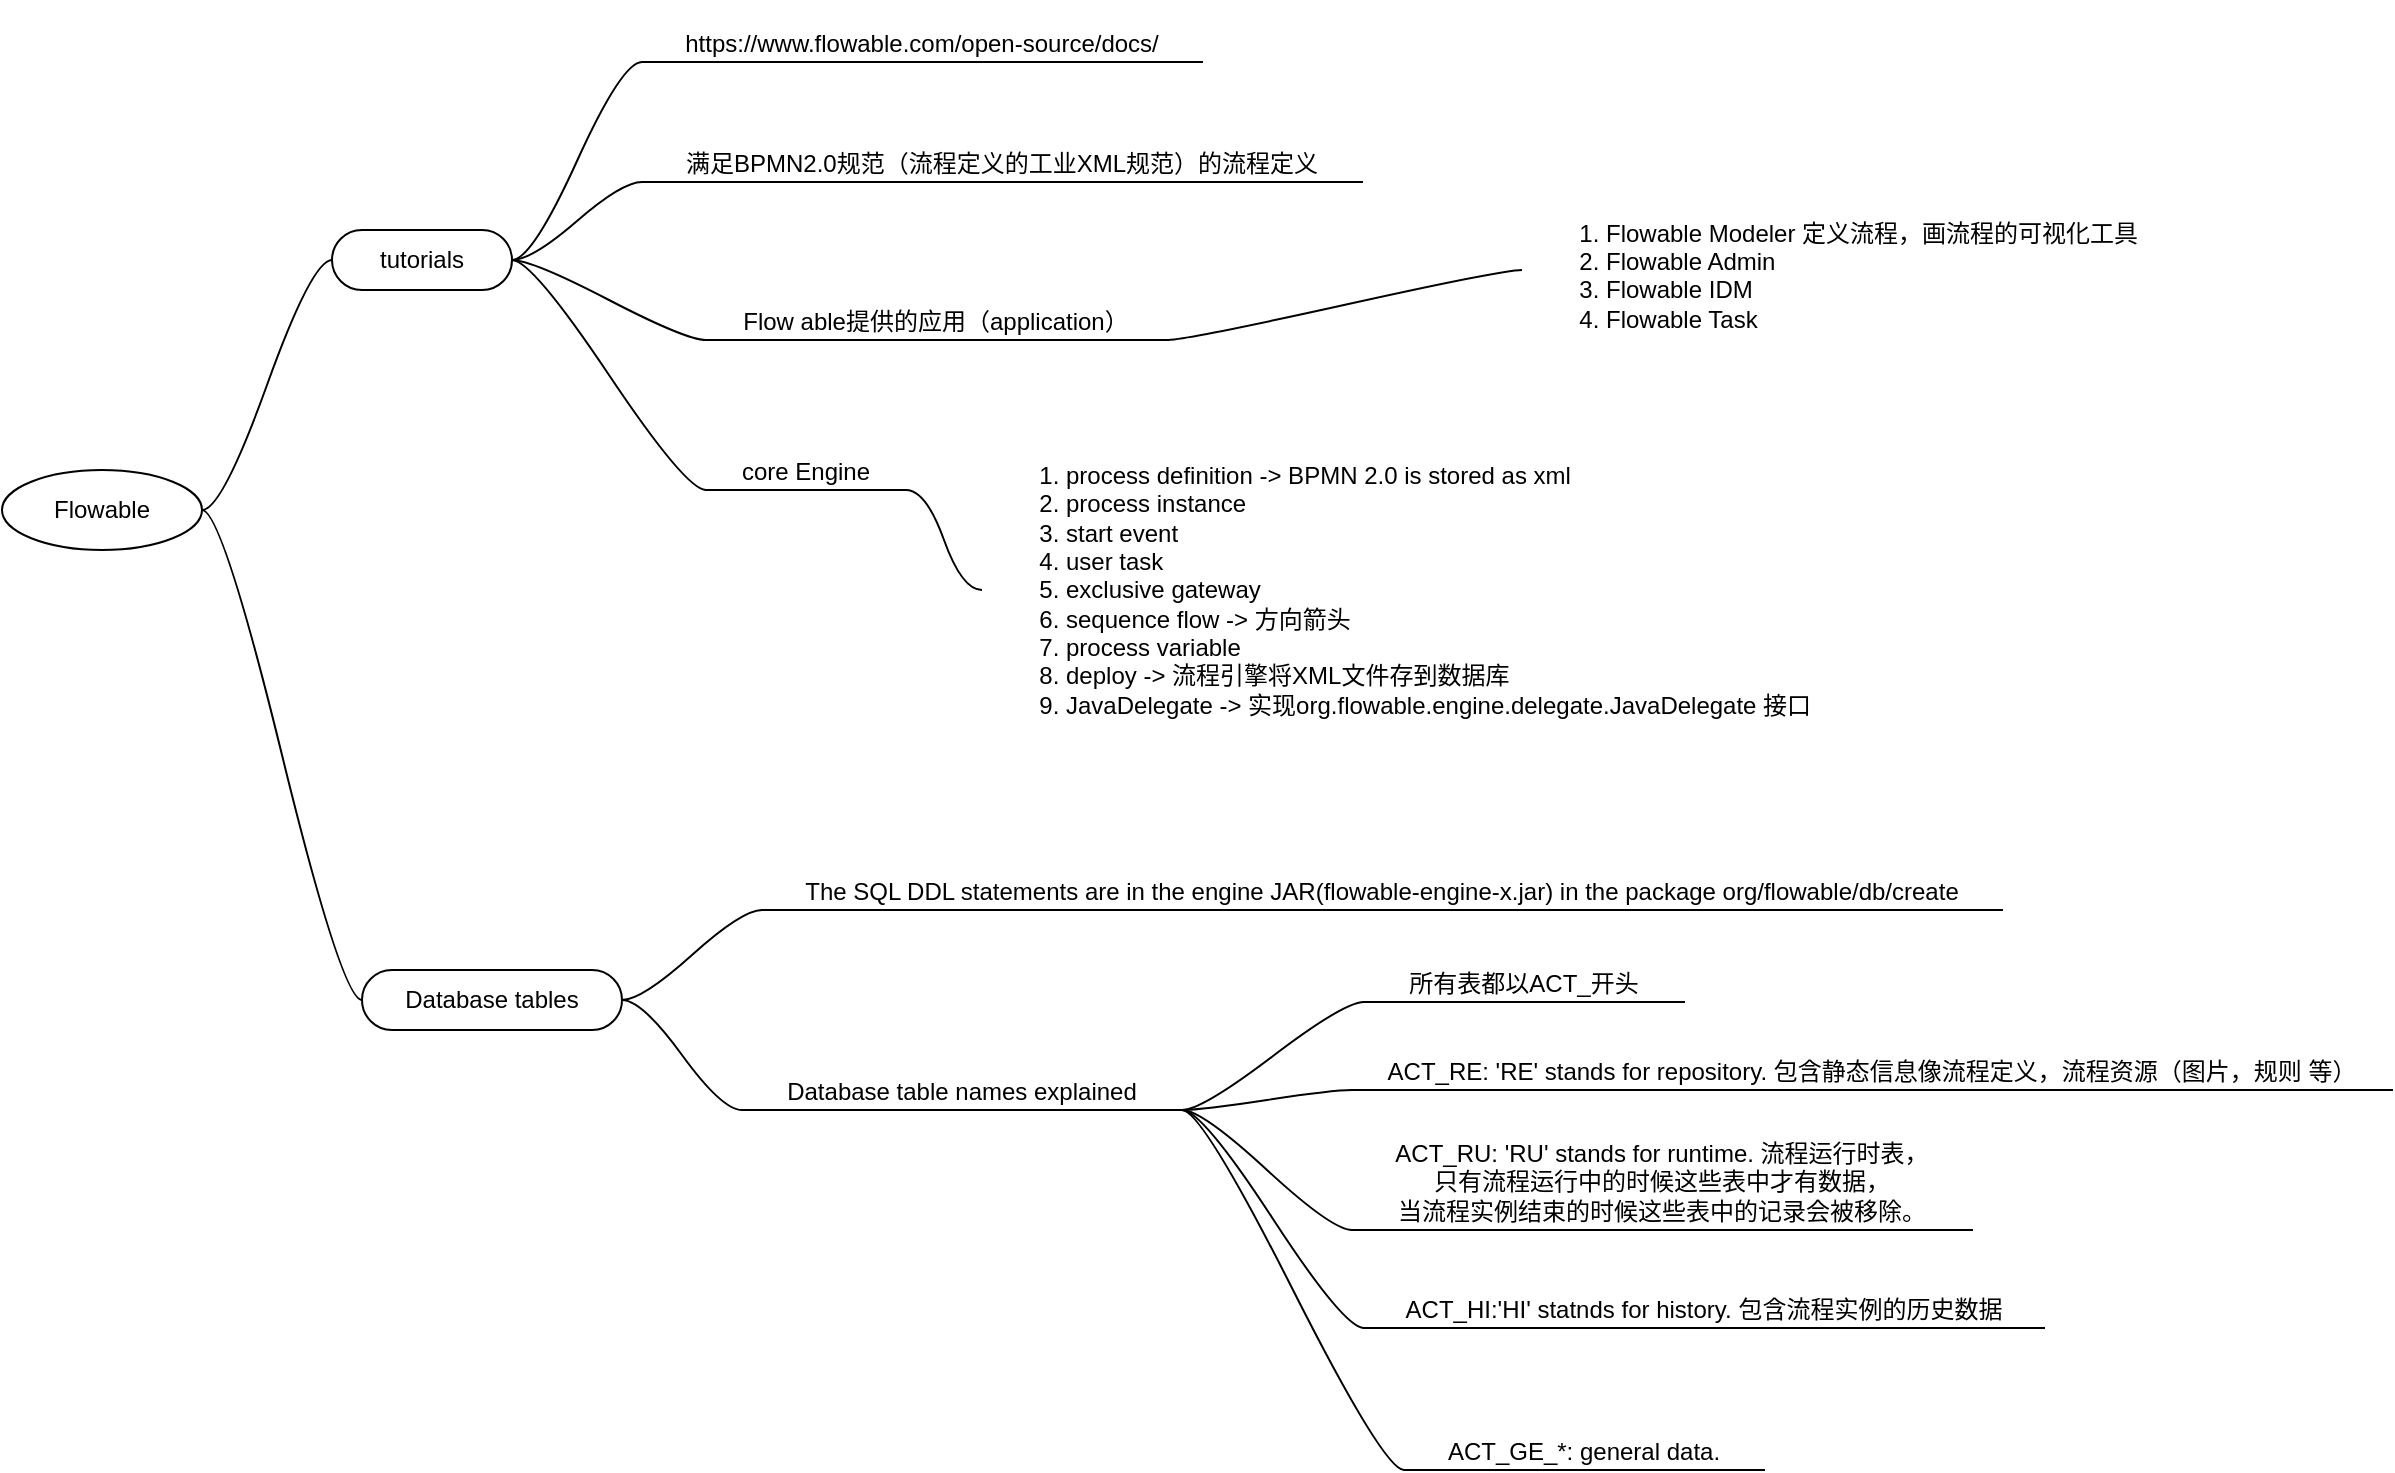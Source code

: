 <mxfile version="24.7.7">
  <diagram name="Page-1" id="H-f7h14BIOwiemI4o8dz">
    <mxGraphModel dx="1434" dy="780" grid="1" gridSize="10" guides="1" tooltips="1" connect="1" arrows="1" fold="1" page="1" pageScale="1" pageWidth="827" pageHeight="1169" math="0" shadow="0">
      <root>
        <mxCell id="0" />
        <mxCell id="1" parent="0" />
        <mxCell id="PwN2sx8WR1cE-K9NehGq-4" style="edgeStyle=entityRelationEdgeStyle;rounded=0;orthogonalLoop=1;jettySize=auto;html=1;startArrow=none;endArrow=none;segment=10;curved=1;sourcePerimeterSpacing=0;targetPerimeterSpacing=0;" edge="1" parent="1" source="PwN2sx8WR1cE-K9NehGq-1" target="PwN2sx8WR1cE-K9NehGq-2">
          <mxGeometry relative="1" as="geometry" />
        </mxCell>
        <mxCell id="PwN2sx8WR1cE-K9NehGq-1" value="Flowable" style="ellipse;whiteSpace=wrap;html=1;align=center;newEdgeStyle={&quot;edgeStyle&quot;:&quot;entityRelationEdgeStyle&quot;,&quot;startArrow&quot;:&quot;none&quot;,&quot;endArrow&quot;:&quot;none&quot;,&quot;segment&quot;:10,&quot;curved&quot;:1,&quot;sourcePerimeterSpacing&quot;:0,&quot;targetPerimeterSpacing&quot;:0};treeFolding=1;treeMoving=1;" vertex="1" parent="1">
          <mxGeometry x="360" y="380" width="100" height="40" as="geometry" />
        </mxCell>
        <mxCell id="PwN2sx8WR1cE-K9NehGq-8" value="" style="edgeStyle=entityRelationEdgeStyle;rounded=0;orthogonalLoop=1;jettySize=auto;html=1;startArrow=none;endArrow=none;segment=10;curved=1;sourcePerimeterSpacing=0;targetPerimeterSpacing=0;exitX=1;exitY=0.5;exitDx=0;exitDy=0;" edge="1" parent="1" source="PwN2sx8WR1cE-K9NehGq-1" target="PwN2sx8WR1cE-K9NehGq-7">
          <mxGeometry relative="1" as="geometry">
            <Array as="points">
              <mxPoint x="460" y="400" />
            </Array>
          </mxGeometry>
        </mxCell>
        <mxCell id="PwN2sx8WR1cE-K9NehGq-2" value="tutorials" style="whiteSpace=wrap;html=1;rounded=1;arcSize=50;align=center;verticalAlign=middle;strokeWidth=1;autosize=1;spacing=4;treeFolding=1;treeMoving=1;newEdgeStyle={&quot;edgeStyle&quot;:&quot;entityRelationEdgeStyle&quot;,&quot;startArrow&quot;:&quot;none&quot;,&quot;endArrow&quot;:&quot;none&quot;,&quot;segment&quot;:10,&quot;curved&quot;:1,&quot;sourcePerimeterSpacing&quot;:0,&quot;targetPerimeterSpacing&quot;:0};" vertex="1" parent="1">
          <mxGeometry x="525" y="260" width="90" height="30" as="geometry" />
        </mxCell>
        <mxCell id="PwN2sx8WR1cE-K9NehGq-10" value="" style="edgeStyle=entityRelationEdgeStyle;rounded=0;orthogonalLoop=1;jettySize=auto;html=1;startArrow=none;endArrow=none;segment=10;curved=1;sourcePerimeterSpacing=0;targetPerimeterSpacing=0;" edge="1" parent="1" source="PwN2sx8WR1cE-K9NehGq-2" target="PwN2sx8WR1cE-K9NehGq-9">
          <mxGeometry relative="1" as="geometry">
            <Array as="points">
              <mxPoint x="600" y="270" />
              <mxPoint x="610" y="280" />
            </Array>
          </mxGeometry>
        </mxCell>
        <mxCell id="PwN2sx8WR1cE-K9NehGq-5" value="https://www.flowable.com/open-source/docs/" style="whiteSpace=wrap;html=1;shape=partialRectangle;top=0;left=0;bottom=1;right=0;points=[[0,1],[1,1]];fillColor=none;align=center;verticalAlign=bottom;routingCenterY=0.5;snapToPoint=1;recursiveResize=0;autosize=1;treeFolding=1;treeMoving=1;newEdgeStyle={&quot;edgeStyle&quot;:&quot;entityRelationEdgeStyle&quot;,&quot;startArrow&quot;:&quot;none&quot;,&quot;endArrow&quot;:&quot;none&quot;,&quot;segment&quot;:10,&quot;curved&quot;:1,&quot;sourcePerimeterSpacing&quot;:0,&quot;targetPerimeterSpacing&quot;:0};" vertex="1" parent="1">
          <mxGeometry x="680" y="146" width="280" height="30" as="geometry" />
        </mxCell>
        <mxCell id="PwN2sx8WR1cE-K9NehGq-6" value="" style="edgeStyle=entityRelationEdgeStyle;startArrow=none;endArrow=none;segment=10;curved=1;sourcePerimeterSpacing=0;targetPerimeterSpacing=0;rounded=0;exitX=1;exitY=0.5;exitDx=0;exitDy=0;" edge="1" target="PwN2sx8WR1cE-K9NehGq-5" parent="1" source="PwN2sx8WR1cE-K9NehGq-2">
          <mxGeometry relative="1" as="geometry">
            <mxPoint x="640" y="250" as="sourcePoint" />
          </mxGeometry>
        </mxCell>
        <mxCell id="PwN2sx8WR1cE-K9NehGq-24" style="edgeStyle=entityRelationEdgeStyle;rounded=0;orthogonalLoop=1;jettySize=auto;html=1;startArrow=none;endArrow=none;segment=10;curved=1;sourcePerimeterSpacing=0;targetPerimeterSpacing=0;" edge="1" parent="1" source="PwN2sx8WR1cE-K9NehGq-7" target="PwN2sx8WR1cE-K9NehGq-22">
          <mxGeometry relative="1" as="geometry" />
        </mxCell>
        <mxCell id="PwN2sx8WR1cE-K9NehGq-7" value="Database tables" style="whiteSpace=wrap;html=1;rounded=1;arcSize=50;align=center;verticalAlign=middle;strokeWidth=1;autosize=1;spacing=4;treeFolding=1;treeMoving=1;newEdgeStyle={&quot;edgeStyle&quot;:&quot;entityRelationEdgeStyle&quot;,&quot;startArrow&quot;:&quot;none&quot;,&quot;endArrow&quot;:&quot;none&quot;,&quot;segment&quot;:10,&quot;curved&quot;:1,&quot;sourcePerimeterSpacing&quot;:0,&quot;targetPerimeterSpacing&quot;:0};" vertex="1" parent="1">
          <mxGeometry x="540" y="630" width="130" height="30" as="geometry" />
        </mxCell>
        <mxCell id="PwN2sx8WR1cE-K9NehGq-12" value="" style="edgeStyle=entityRelationEdgeStyle;rounded=0;orthogonalLoop=1;jettySize=auto;html=1;startArrow=none;endArrow=none;segment=10;curved=1;sourcePerimeterSpacing=0;targetPerimeterSpacing=0;" edge="1" parent="1" source="PwN2sx8WR1cE-K9NehGq-2" target="PwN2sx8WR1cE-K9NehGq-11">
          <mxGeometry relative="1" as="geometry" />
        </mxCell>
        <mxCell id="PwN2sx8WR1cE-K9NehGq-9" value="满足BPMN2.0规范（流程定义的工业XML规范）的流程定义" style="whiteSpace=wrap;html=1;shape=partialRectangle;top=0;left=0;bottom=1;right=0;points=[[0,1],[1,1]];fillColor=none;align=center;verticalAlign=bottom;routingCenterY=0.5;snapToPoint=1;recursiveResize=0;autosize=1;treeFolding=1;treeMoving=1;newEdgeStyle={&quot;edgeStyle&quot;:&quot;entityRelationEdgeStyle&quot;,&quot;startArrow&quot;:&quot;none&quot;,&quot;endArrow&quot;:&quot;none&quot;,&quot;segment&quot;:10,&quot;curved&quot;:1,&quot;sourcePerimeterSpacing&quot;:0,&quot;targetPerimeterSpacing&quot;:0};" vertex="1" parent="1">
          <mxGeometry x="680" y="206" width="360" height="30" as="geometry" />
        </mxCell>
        <mxCell id="PwN2sx8WR1cE-K9NehGq-15" style="edgeStyle=entityRelationEdgeStyle;rounded=0;orthogonalLoop=1;jettySize=auto;html=1;startArrow=none;endArrow=none;segment=10;curved=1;sourcePerimeterSpacing=0;targetPerimeterSpacing=0;" edge="1" parent="1" source="PwN2sx8WR1cE-K9NehGq-11" target="PwN2sx8WR1cE-K9NehGq-14">
          <mxGeometry relative="1" as="geometry" />
        </mxCell>
        <mxCell id="PwN2sx8WR1cE-K9NehGq-17" value="" style="edgeStyle=entityRelationEdgeStyle;rounded=0;orthogonalLoop=1;jettySize=auto;html=1;startArrow=none;endArrow=none;segment=10;curved=1;sourcePerimeterSpacing=0;targetPerimeterSpacing=0;exitX=1;exitY=0.5;exitDx=0;exitDy=0;" edge="1" parent="1" source="PwN2sx8WR1cE-K9NehGq-2" target="PwN2sx8WR1cE-K9NehGq-16">
          <mxGeometry relative="1" as="geometry">
            <Array as="points">
              <mxPoint x="660" y="324" />
              <mxPoint x="630" y="280" />
            </Array>
          </mxGeometry>
        </mxCell>
        <mxCell id="PwN2sx8WR1cE-K9NehGq-11" value="Flow able提供的应用（application）" style="whiteSpace=wrap;html=1;shape=partialRectangle;top=0;left=0;bottom=1;right=0;points=[[0,1],[1,1]];fillColor=none;align=center;verticalAlign=bottom;routingCenterY=0.5;snapToPoint=1;recursiveResize=0;autosize=1;treeFolding=1;treeMoving=1;newEdgeStyle={&quot;edgeStyle&quot;:&quot;entityRelationEdgeStyle&quot;,&quot;startArrow&quot;:&quot;none&quot;,&quot;endArrow&quot;:&quot;none&quot;,&quot;segment&quot;:10,&quot;curved&quot;:1,&quot;sourcePerimeterSpacing&quot;:0,&quot;targetPerimeterSpacing&quot;:0};" vertex="1" parent="1">
          <mxGeometry x="712" y="285" width="230" height="30" as="geometry" />
        </mxCell>
        <mxCell id="PwN2sx8WR1cE-K9NehGq-14" value="&lt;ol&gt;&lt;li&gt;Flowable Modeler 定义流程，画流程的可视化工具&lt;/li&gt;&lt;li&gt;Flowable Admin&lt;/li&gt;&lt;li&gt;Flowable IDM&lt;/li&gt;&lt;li&gt;Flowable Task&lt;/li&gt;&lt;/ol&gt;" style="text;strokeColor=none;fillColor=none;html=1;whiteSpace=wrap;verticalAlign=middle;overflow=hidden;" vertex="1" parent="1">
          <mxGeometry x="1120" y="240" width="320" height="80" as="geometry" />
        </mxCell>
        <mxCell id="PwN2sx8WR1cE-K9NehGq-21" style="edgeStyle=entityRelationEdgeStyle;rounded=0;orthogonalLoop=1;jettySize=auto;html=1;startArrow=none;endArrow=none;segment=10;curved=1;sourcePerimeterSpacing=0;targetPerimeterSpacing=0;" edge="1" parent="1" source="PwN2sx8WR1cE-K9NehGq-16" target="PwN2sx8WR1cE-K9NehGq-20">
          <mxGeometry relative="1" as="geometry" />
        </mxCell>
        <mxCell id="PwN2sx8WR1cE-K9NehGq-16" value="core Engine" style="whiteSpace=wrap;html=1;shape=partialRectangle;top=0;left=0;bottom=1;right=0;points=[[0,1],[1,1]];fillColor=none;align=center;verticalAlign=bottom;routingCenterY=0.5;snapToPoint=1;recursiveResize=0;autosize=1;treeFolding=1;treeMoving=1;newEdgeStyle={&quot;edgeStyle&quot;:&quot;entityRelationEdgeStyle&quot;,&quot;startArrow&quot;:&quot;none&quot;,&quot;endArrow&quot;:&quot;none&quot;,&quot;segment&quot;:10,&quot;curved&quot;:1,&quot;sourcePerimeterSpacing&quot;:0,&quot;targetPerimeterSpacing&quot;:0};" vertex="1" parent="1">
          <mxGeometry x="712" y="360" width="100" height="30" as="geometry" />
        </mxCell>
        <mxCell id="PwN2sx8WR1cE-K9NehGq-20" value="&lt;ol&gt;&lt;li&gt;process definition -&amp;gt; BPMN 2.0 is stored as xml&lt;/li&gt;&lt;li&gt;process instance&lt;/li&gt;&lt;li&gt;start event&lt;/li&gt;&lt;li&gt;user task&lt;/li&gt;&lt;li&gt;exclusive gateway&lt;/li&gt;&lt;li&gt;sequence flow -&amp;gt; 方向箭头&lt;/li&gt;&lt;li&gt;process variable&lt;/li&gt;&lt;li&gt;deploy -&amp;gt; 流程引擎将XML文件存到数据库&lt;/li&gt;&lt;li&gt;JavaDelegate -&amp;gt; 实现org.flowable.engine.delegate.JavaDelegate 接口&lt;/li&gt;&lt;/ol&gt;" style="text;strokeColor=none;fillColor=none;html=1;whiteSpace=wrap;verticalAlign=middle;overflow=hidden;" vertex="1" parent="1">
          <mxGeometry x="850" y="360" width="430" height="160" as="geometry" />
        </mxCell>
        <mxCell id="PwN2sx8WR1cE-K9NehGq-26" value="" style="edgeStyle=entityRelationEdgeStyle;rounded=0;orthogonalLoop=1;jettySize=auto;html=1;startArrow=none;endArrow=none;segment=10;curved=1;sourcePerimeterSpacing=0;targetPerimeterSpacing=0;" edge="1" parent="1" source="PwN2sx8WR1cE-K9NehGq-7" target="PwN2sx8WR1cE-K9NehGq-25">
          <mxGeometry relative="1" as="geometry" />
        </mxCell>
        <mxCell id="PwN2sx8WR1cE-K9NehGq-22" value="The SQL DDL statements are in the engine JAR(flowable-engine-x.jar) in the package org/flowable/db/create" style="whiteSpace=wrap;html=1;shape=partialRectangle;top=0;left=0;bottom=1;right=0;points=[[0,1],[1,1]];fillColor=none;align=center;verticalAlign=bottom;routingCenterY=0.5;snapToPoint=1;recursiveResize=0;autosize=1;treeFolding=1;treeMoving=1;newEdgeStyle={&quot;edgeStyle&quot;:&quot;entityRelationEdgeStyle&quot;,&quot;startArrow&quot;:&quot;none&quot;,&quot;endArrow&quot;:&quot;none&quot;,&quot;segment&quot;:10,&quot;curved&quot;:1,&quot;sourcePerimeterSpacing&quot;:0,&quot;targetPerimeterSpacing&quot;:0};" vertex="1" parent="1">
          <mxGeometry x="740" y="570" width="620" height="30" as="geometry" />
        </mxCell>
        <mxCell id="PwN2sx8WR1cE-K9NehGq-28" value="" style="edgeStyle=entityRelationEdgeStyle;rounded=0;orthogonalLoop=1;jettySize=auto;html=1;startArrow=none;endArrow=none;segment=10;curved=1;sourcePerimeterSpacing=0;targetPerimeterSpacing=0;" edge="1" parent="1" source="PwN2sx8WR1cE-K9NehGq-25" target="PwN2sx8WR1cE-K9NehGq-27">
          <mxGeometry relative="1" as="geometry" />
        </mxCell>
        <mxCell id="PwN2sx8WR1cE-K9NehGq-30" value="" style="edgeStyle=entityRelationEdgeStyle;rounded=0;orthogonalLoop=1;jettySize=auto;html=1;startArrow=none;endArrow=none;segment=10;curved=1;sourcePerimeterSpacing=0;targetPerimeterSpacing=0;" edge="1" parent="1" source="PwN2sx8WR1cE-K9NehGq-25" target="PwN2sx8WR1cE-K9NehGq-29">
          <mxGeometry relative="1" as="geometry" />
        </mxCell>
        <mxCell id="PwN2sx8WR1cE-K9NehGq-32" value="" style="edgeStyle=entityRelationEdgeStyle;rounded=0;orthogonalLoop=1;jettySize=auto;html=1;startArrow=none;endArrow=none;segment=10;curved=1;sourcePerimeterSpacing=0;targetPerimeterSpacing=0;" edge="1" parent="1" source="PwN2sx8WR1cE-K9NehGq-25" target="PwN2sx8WR1cE-K9NehGq-31">
          <mxGeometry relative="1" as="geometry" />
        </mxCell>
        <mxCell id="PwN2sx8WR1cE-K9NehGq-36" value="" style="edgeStyle=entityRelationEdgeStyle;rounded=0;orthogonalLoop=1;jettySize=auto;html=1;startArrow=none;endArrow=none;segment=10;curved=1;sourcePerimeterSpacing=0;targetPerimeterSpacing=0;" edge="1" parent="1" source="PwN2sx8WR1cE-K9NehGq-25" target="PwN2sx8WR1cE-K9NehGq-35">
          <mxGeometry relative="1" as="geometry" />
        </mxCell>
        <mxCell id="PwN2sx8WR1cE-K9NehGq-25" value="Database table names explained" style="whiteSpace=wrap;html=1;shape=partialRectangle;top=0;left=0;bottom=1;right=0;points=[[0,1],[1,1]];fillColor=none;align=center;verticalAlign=bottom;routingCenterY=0.5;snapToPoint=1;recursiveResize=0;autosize=1;treeFolding=1;treeMoving=1;newEdgeStyle={&quot;edgeStyle&quot;:&quot;entityRelationEdgeStyle&quot;,&quot;startArrow&quot;:&quot;none&quot;,&quot;endArrow&quot;:&quot;none&quot;,&quot;segment&quot;:10,&quot;curved&quot;:1,&quot;sourcePerimeterSpacing&quot;:0,&quot;targetPerimeterSpacing&quot;:0};" vertex="1" parent="1">
          <mxGeometry x="730" y="670" width="220" height="30" as="geometry" />
        </mxCell>
        <mxCell id="PwN2sx8WR1cE-K9NehGq-27" value="所有表都以ACT_开头" style="whiteSpace=wrap;html=1;shape=partialRectangle;top=0;left=0;bottom=1;right=0;points=[[0,1],[1,1]];fillColor=none;align=center;verticalAlign=bottom;routingCenterY=0.5;snapToPoint=1;recursiveResize=0;autosize=1;treeFolding=1;treeMoving=1;newEdgeStyle={&quot;edgeStyle&quot;:&quot;entityRelationEdgeStyle&quot;,&quot;startArrow&quot;:&quot;none&quot;,&quot;endArrow&quot;:&quot;none&quot;,&quot;segment&quot;:10,&quot;curved&quot;:1,&quot;sourcePerimeterSpacing&quot;:0,&quot;targetPerimeterSpacing&quot;:0};" vertex="1" parent="1">
          <mxGeometry x="1041" y="616" width="160" height="30" as="geometry" />
        </mxCell>
        <mxCell id="PwN2sx8WR1cE-K9NehGq-29" value="ACT_RE: &#39;RE&#39; stands for repository. 包含静态信息像流程定义，流程资源（图片，规则 等）" style="whiteSpace=wrap;html=1;shape=partialRectangle;top=0;left=0;bottom=1;right=0;points=[[0,1],[1,1]];fillColor=none;align=center;verticalAlign=bottom;routingCenterY=0.5;snapToPoint=1;recursiveResize=0;autosize=1;treeFolding=1;treeMoving=1;newEdgeStyle={&quot;edgeStyle&quot;:&quot;entityRelationEdgeStyle&quot;,&quot;startArrow&quot;:&quot;none&quot;,&quot;endArrow&quot;:&quot;none&quot;,&quot;segment&quot;:10,&quot;curved&quot;:1,&quot;sourcePerimeterSpacing&quot;:0,&quot;targetPerimeterSpacing&quot;:0};" vertex="1" parent="1">
          <mxGeometry x="1035" y="660" width="520" height="30" as="geometry" />
        </mxCell>
        <mxCell id="PwN2sx8WR1cE-K9NehGq-34" value="" style="edgeStyle=entityRelationEdgeStyle;rounded=0;orthogonalLoop=1;jettySize=auto;html=1;startArrow=none;endArrow=none;segment=10;curved=1;sourcePerimeterSpacing=0;targetPerimeterSpacing=0;exitX=1;exitY=1;exitDx=0;exitDy=0;" edge="1" parent="1" source="PwN2sx8WR1cE-K9NehGq-25" target="PwN2sx8WR1cE-K9NehGq-33">
          <mxGeometry relative="1" as="geometry">
            <Array as="points">
              <mxPoint x="950" y="700" />
            </Array>
          </mxGeometry>
        </mxCell>
        <mxCell id="PwN2sx8WR1cE-K9NehGq-31" value="ACT_RU: &#39;RU&#39; stands for runtime. 流程运行时表，&lt;div&gt;只有流程运行中的时候这些表中才有数据，&lt;div&gt;当流程实例结束的时候这些表中的记录会被移除。&lt;/div&gt;&lt;/div&gt;" style="whiteSpace=wrap;html=1;shape=partialRectangle;top=0;left=0;bottom=1;right=0;points=[[0,1],[1,1]];fillColor=none;align=center;verticalAlign=bottom;routingCenterY=0.5;snapToPoint=1;recursiveResize=0;autosize=1;treeFolding=1;treeMoving=1;newEdgeStyle={&quot;edgeStyle&quot;:&quot;entityRelationEdgeStyle&quot;,&quot;startArrow&quot;:&quot;none&quot;,&quot;endArrow&quot;:&quot;none&quot;,&quot;segment&quot;:10,&quot;curved&quot;:1,&quot;sourcePerimeterSpacing&quot;:0,&quot;targetPerimeterSpacing&quot;:0};" vertex="1" parent="1">
          <mxGeometry x="1035" y="700" width="310" height="60" as="geometry" />
        </mxCell>
        <mxCell id="PwN2sx8WR1cE-K9NehGq-33" value="ACT_HI:&#39;HI&#39; statnds for history. 包含流程实例的历史数据" style="whiteSpace=wrap;html=1;shape=partialRectangle;top=0;left=0;bottom=1;right=0;points=[[0,1],[1,1]];fillColor=none;align=center;verticalAlign=bottom;routingCenterY=0.5;snapToPoint=1;recursiveResize=0;autosize=1;treeFolding=1;treeMoving=1;newEdgeStyle={&quot;edgeStyle&quot;:&quot;entityRelationEdgeStyle&quot;,&quot;startArrow&quot;:&quot;none&quot;,&quot;endArrow&quot;:&quot;none&quot;,&quot;segment&quot;:10,&quot;curved&quot;:1,&quot;sourcePerimeterSpacing&quot;:0,&quot;targetPerimeterSpacing&quot;:0};" vertex="1" parent="1">
          <mxGeometry x="1041" y="779" width="340" height="30" as="geometry" />
        </mxCell>
        <mxCell id="PwN2sx8WR1cE-K9NehGq-35" value="ACT_GE_*: general data." style="whiteSpace=wrap;html=1;shape=partialRectangle;top=0;left=0;bottom=1;right=0;points=[[0,1],[1,1]];fillColor=none;align=center;verticalAlign=bottom;routingCenterY=0.5;snapToPoint=1;recursiveResize=0;autosize=1;treeFolding=1;treeMoving=1;newEdgeStyle={&quot;edgeStyle&quot;:&quot;entityRelationEdgeStyle&quot;,&quot;startArrow&quot;:&quot;none&quot;,&quot;endArrow&quot;:&quot;none&quot;,&quot;segment&quot;:10,&quot;curved&quot;:1,&quot;sourcePerimeterSpacing&quot;:0,&quot;targetPerimeterSpacing&quot;:0};" vertex="1" parent="1">
          <mxGeometry x="1061" y="850" width="180" height="30" as="geometry" />
        </mxCell>
      </root>
    </mxGraphModel>
  </diagram>
</mxfile>
